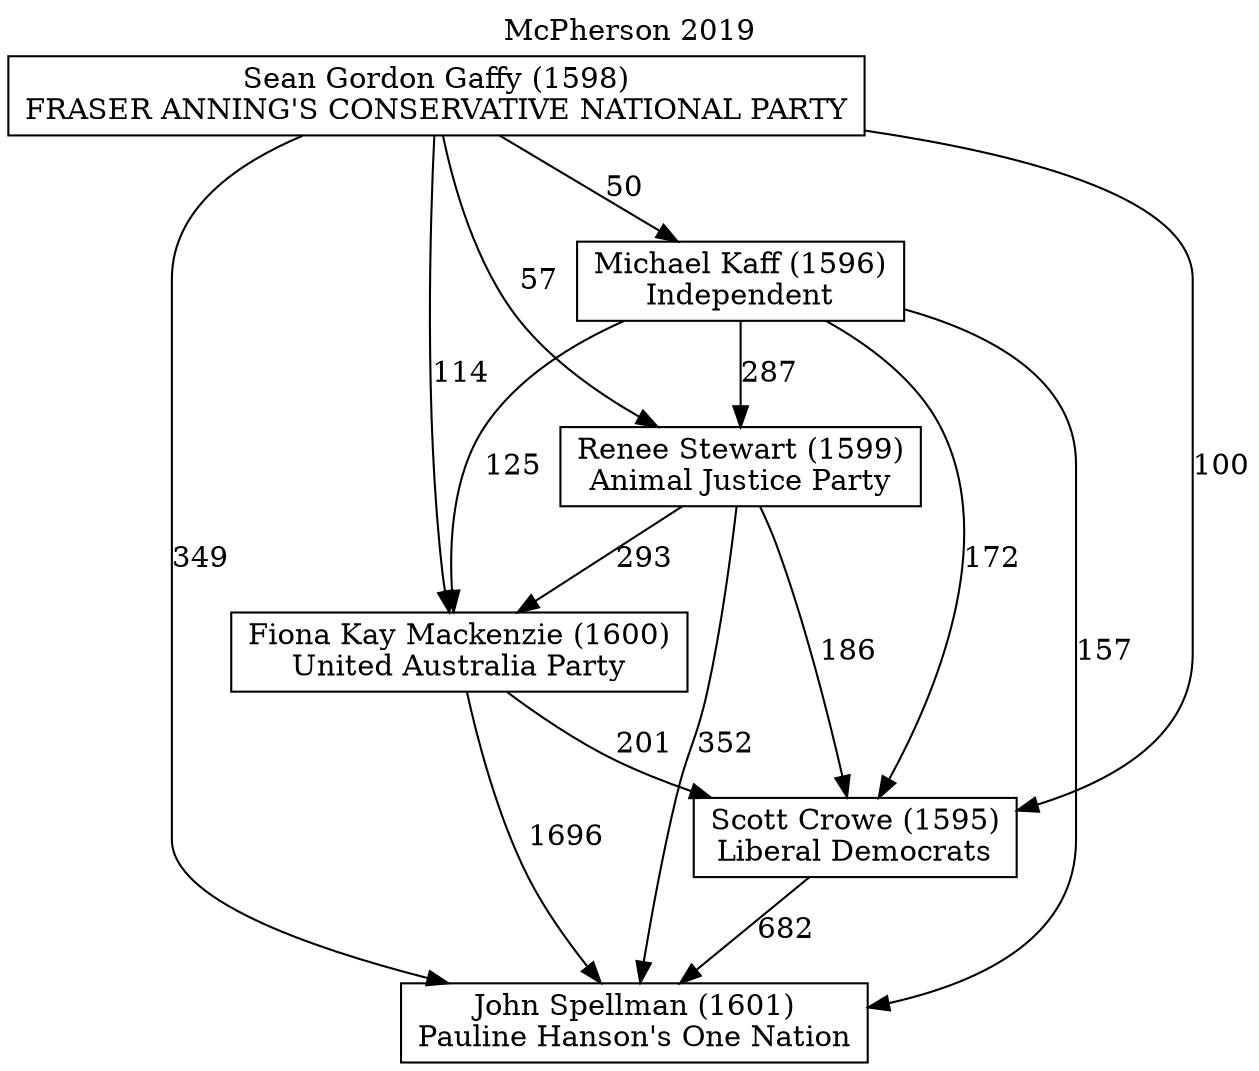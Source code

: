 // House preference flow
digraph "John Spellman (1601)_McPherson_2019" {
	graph [label="McPherson 2019" labelloc=t mclimit=10]
	node [shape=box]
	"John Spellman (1601)" [label="John Spellman (1601)
Pauline Hanson's One Nation"]
	"Scott Crowe (1595)" [label="Scott Crowe (1595)
Liberal Democrats"]
	"Fiona Kay Mackenzie (1600)" [label="Fiona Kay Mackenzie (1600)
United Australia Party"]
	"Renee Stewart (1599)" [label="Renee Stewart (1599)
Animal Justice Party"]
	"Michael Kaff (1596)" [label="Michael Kaff (1596)
Independent"]
	"Sean Gordon Gaffy (1598)" [label="Sean Gordon Gaffy (1598)
FRASER ANNING'S CONSERVATIVE NATIONAL PARTY"]
	"Scott Crowe (1595)" -> "John Spellman (1601)" [label=682]
	"Fiona Kay Mackenzie (1600)" -> "Scott Crowe (1595)" [label=201]
	"Renee Stewart (1599)" -> "Fiona Kay Mackenzie (1600)" [label=293]
	"Michael Kaff (1596)" -> "Renee Stewart (1599)" [label=287]
	"Sean Gordon Gaffy (1598)" -> "Michael Kaff (1596)" [label=50]
	"Fiona Kay Mackenzie (1600)" -> "John Spellman (1601)" [label=1696]
	"Renee Stewart (1599)" -> "John Spellman (1601)" [label=352]
	"Michael Kaff (1596)" -> "John Spellman (1601)" [label=157]
	"Sean Gordon Gaffy (1598)" -> "John Spellman (1601)" [label=349]
	"Sean Gordon Gaffy (1598)" -> "Renee Stewart (1599)" [label=57]
	"Michael Kaff (1596)" -> "Fiona Kay Mackenzie (1600)" [label=125]
	"Sean Gordon Gaffy (1598)" -> "Fiona Kay Mackenzie (1600)" [label=114]
	"Renee Stewart (1599)" -> "Scott Crowe (1595)" [label=186]
	"Michael Kaff (1596)" -> "Scott Crowe (1595)" [label=172]
	"Sean Gordon Gaffy (1598)" -> "Scott Crowe (1595)" [label=100]
}
